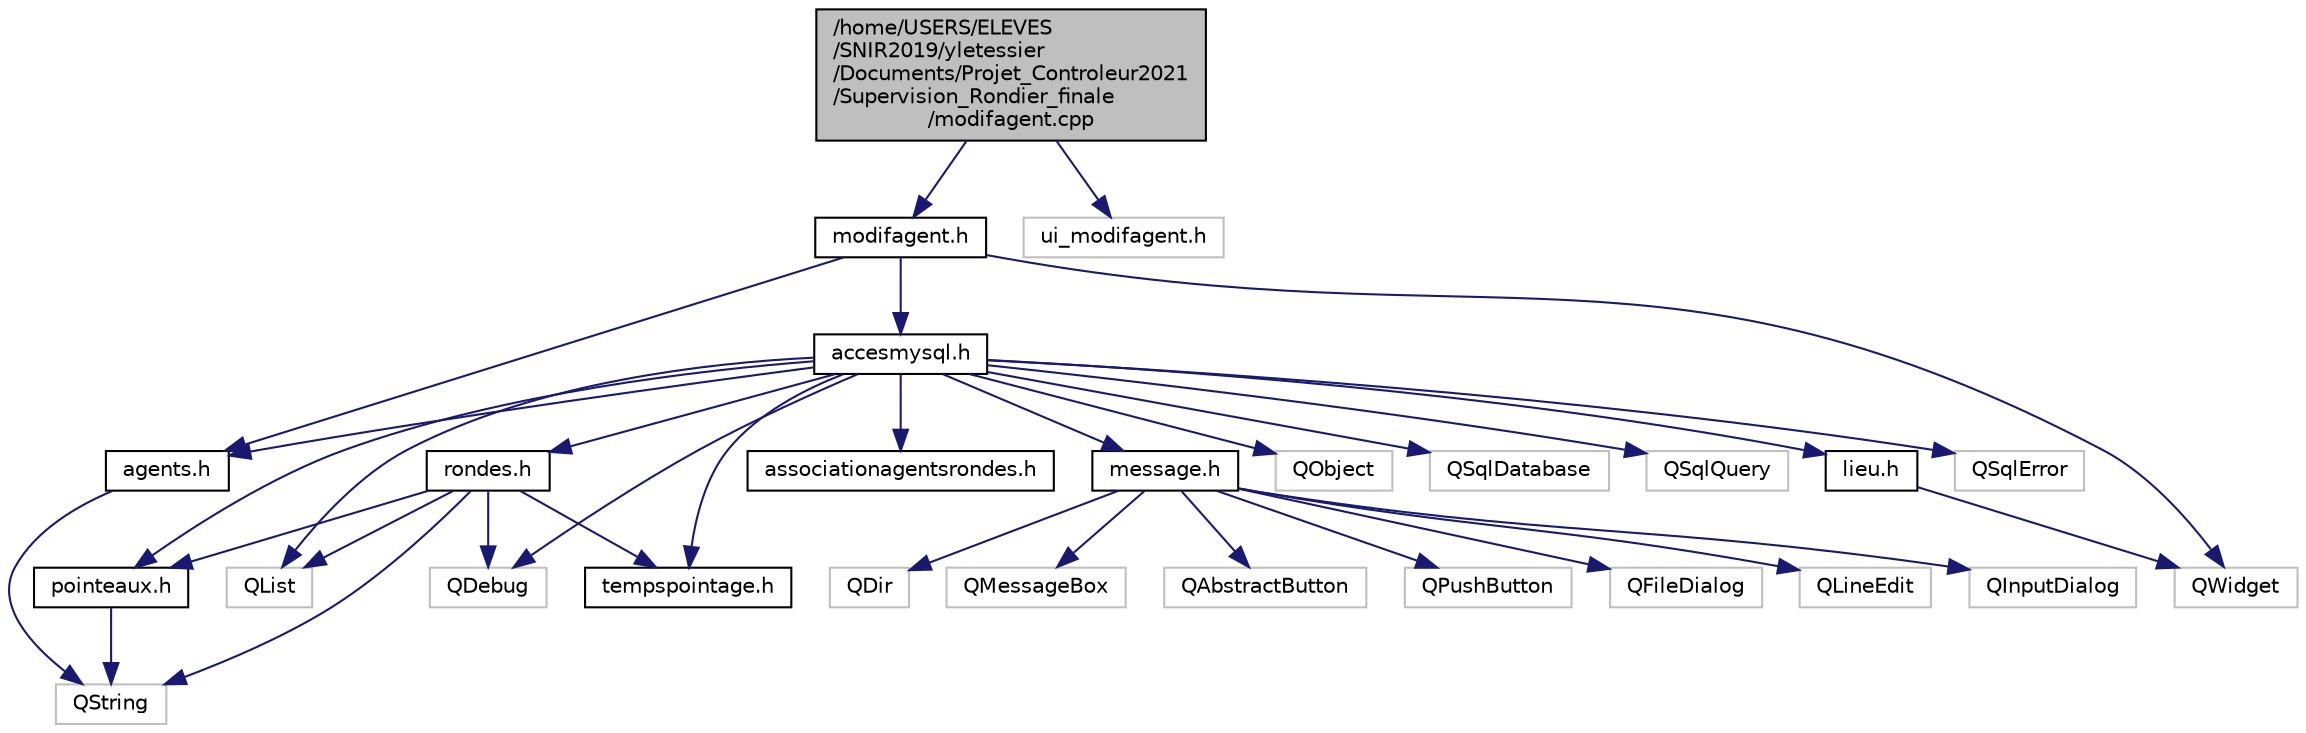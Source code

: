 digraph "/home/USERS/ELEVES/SNIR2019/yletessier/Documents/Projet_Controleur2021/Supervision_Rondier_finale/modifagent.cpp"
{
  edge [fontname="Helvetica",fontsize="10",labelfontname="Helvetica",labelfontsize="10"];
  node [fontname="Helvetica",fontsize="10",shape=record];
  Node0 [label="/home/USERS/ELEVES\l/SNIR2019/yletessier\l/Documents/Projet_Controleur2021\l/Supervision_Rondier_finale\l/modifagent.cpp",height=0.2,width=0.4,color="black", fillcolor="grey75", style="filled", fontcolor="black"];
  Node0 -> Node1 [color="midnightblue",fontsize="10",style="solid",fontname="Helvetica"];
  Node1 [label="modifagent.h",height=0.2,width=0.4,color="black", fillcolor="white", style="filled",URL="$modifagent_8h.html",tooltip="The ModifAgent class. "];
  Node1 -> Node2 [color="midnightblue",fontsize="10",style="solid",fontname="Helvetica"];
  Node2 [label="QWidget",height=0.2,width=0.4,color="grey75", fillcolor="white", style="filled"];
  Node1 -> Node3 [color="midnightblue",fontsize="10",style="solid",fontname="Helvetica"];
  Node3 [label="accesmysql.h",height=0.2,width=0.4,color="black", fillcolor="white", style="filled",URL="$accesmysql_8h.html",tooltip="The AccesMySQL class. "];
  Node3 -> Node4 [color="midnightblue",fontsize="10",style="solid",fontname="Helvetica"];
  Node4 [label="QObject",height=0.2,width=0.4,color="grey75", fillcolor="white", style="filled"];
  Node3 -> Node5 [color="midnightblue",fontsize="10",style="solid",fontname="Helvetica"];
  Node5 [label="QSqlDatabase",height=0.2,width=0.4,color="grey75", fillcolor="white", style="filled"];
  Node3 -> Node6 [color="midnightblue",fontsize="10",style="solid",fontname="Helvetica"];
  Node6 [label="QSqlQuery",height=0.2,width=0.4,color="grey75", fillcolor="white", style="filled"];
  Node3 -> Node7 [color="midnightblue",fontsize="10",style="solid",fontname="Helvetica"];
  Node7 [label="QSqlError",height=0.2,width=0.4,color="grey75", fillcolor="white", style="filled"];
  Node3 -> Node8 [color="midnightblue",fontsize="10",style="solid",fontname="Helvetica"];
  Node8 [label="QList",height=0.2,width=0.4,color="grey75", fillcolor="white", style="filled"];
  Node3 -> Node9 [color="midnightblue",fontsize="10",style="solid",fontname="Helvetica"];
  Node9 [label="QDebug",height=0.2,width=0.4,color="grey75", fillcolor="white", style="filled"];
  Node3 -> Node10 [color="midnightblue",fontsize="10",style="solid",fontname="Helvetica"];
  Node10 [label="agents.h",height=0.2,width=0.4,color="black", fillcolor="white", style="filled",URL="$agents_8h.html",tooltip="The Agents class. "];
  Node10 -> Node11 [color="midnightblue",fontsize="10",style="solid",fontname="Helvetica"];
  Node11 [label="QString",height=0.2,width=0.4,color="grey75", fillcolor="white", style="filled"];
  Node3 -> Node12 [color="midnightblue",fontsize="10",style="solid",fontname="Helvetica"];
  Node12 [label="pointeaux.h",height=0.2,width=0.4,color="black", fillcolor="white", style="filled",URL="$pointeaux_8h.html",tooltip="The pointeaux class. "];
  Node12 -> Node11 [color="midnightblue",fontsize="10",style="solid",fontname="Helvetica"];
  Node3 -> Node13 [color="midnightblue",fontsize="10",style="solid",fontname="Helvetica"];
  Node13 [label="rondes.h",height=0.2,width=0.4,color="black", fillcolor="white", style="filled",URL="$rondes_8h.html",tooltip="The rondes class. "];
  Node13 -> Node11 [color="midnightblue",fontsize="10",style="solid",fontname="Helvetica"];
  Node13 -> Node8 [color="midnightblue",fontsize="10",style="solid",fontname="Helvetica"];
  Node13 -> Node9 [color="midnightblue",fontsize="10",style="solid",fontname="Helvetica"];
  Node13 -> Node12 [color="midnightblue",fontsize="10",style="solid",fontname="Helvetica"];
  Node13 -> Node14 [color="midnightblue",fontsize="10",style="solid",fontname="Helvetica"];
  Node14 [label="tempspointage.h",height=0.2,width=0.4,color="black", fillcolor="white", style="filled",URL="$tempspointage_8h.html",tooltip="Déclaration de la classe TempsPointage. "];
  Node3 -> Node15 [color="midnightblue",fontsize="10",style="solid",fontname="Helvetica"];
  Node15 [label="lieu.h",height=0.2,width=0.4,color="black", fillcolor="white", style="filled",URL="$lieu_8h.html",tooltip="The Lieu class. "];
  Node15 -> Node2 [color="midnightblue",fontsize="10",style="solid",fontname="Helvetica"];
  Node3 -> Node16 [color="midnightblue",fontsize="10",style="solid",fontname="Helvetica"];
  Node16 [label="associationagentsrondes.h",height=0.2,width=0.4,color="black", fillcolor="white", style="filled",URL="$associationagentsrondes_8h.html"];
  Node3 -> Node14 [color="midnightblue",fontsize="10",style="solid",fontname="Helvetica"];
  Node3 -> Node17 [color="midnightblue",fontsize="10",style="solid",fontname="Helvetica"];
  Node17 [label="message.h",height=0.2,width=0.4,color="black", fillcolor="white", style="filled",URL="$message_8h.html",tooltip="Définission des méthodes de la classe Message. "];
  Node17 -> Node18 [color="midnightblue",fontsize="10",style="solid",fontname="Helvetica"];
  Node18 [label="QMessageBox",height=0.2,width=0.4,color="grey75", fillcolor="white", style="filled"];
  Node17 -> Node19 [color="midnightblue",fontsize="10",style="solid",fontname="Helvetica"];
  Node19 [label="QAbstractButton",height=0.2,width=0.4,color="grey75", fillcolor="white", style="filled"];
  Node17 -> Node20 [color="midnightblue",fontsize="10",style="solid",fontname="Helvetica"];
  Node20 [label="QPushButton",height=0.2,width=0.4,color="grey75", fillcolor="white", style="filled"];
  Node17 -> Node21 [color="midnightblue",fontsize="10",style="solid",fontname="Helvetica"];
  Node21 [label="QLineEdit",height=0.2,width=0.4,color="grey75", fillcolor="white", style="filled"];
  Node17 -> Node22 [color="midnightblue",fontsize="10",style="solid",fontname="Helvetica"];
  Node22 [label="QInputDialog",height=0.2,width=0.4,color="grey75", fillcolor="white", style="filled"];
  Node17 -> Node23 [color="midnightblue",fontsize="10",style="solid",fontname="Helvetica"];
  Node23 [label="QDir",height=0.2,width=0.4,color="grey75", fillcolor="white", style="filled"];
  Node17 -> Node24 [color="midnightblue",fontsize="10",style="solid",fontname="Helvetica"];
  Node24 [label="QFileDialog",height=0.2,width=0.4,color="grey75", fillcolor="white", style="filled"];
  Node1 -> Node10 [color="midnightblue",fontsize="10",style="solid",fontname="Helvetica"];
  Node0 -> Node25 [color="midnightblue",fontsize="10",style="solid",fontname="Helvetica"];
  Node25 [label="ui_modifagent.h",height=0.2,width=0.4,color="grey75", fillcolor="white", style="filled"];
}
